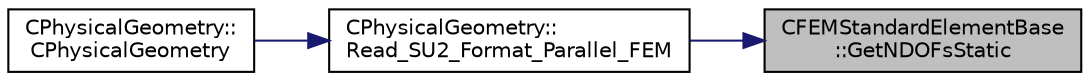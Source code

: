 digraph "CFEMStandardElementBase::GetNDOFsStatic"
{
 // LATEX_PDF_SIZE
  edge [fontname="Helvetica",fontsize="10",labelfontname="Helvetica",labelfontsize="10"];
  node [fontname="Helvetica",fontsize="10",shape=record];
  rankdir="RL";
  Node1 [label="CFEMStandardElementBase\l::GetNDOFsStatic",height=0.2,width=0.4,color="black", fillcolor="grey75", style="filled", fontcolor="black",tooltip="Static function, which makes available the number of DOFs for an element corresponding to the argumen..."];
  Node1 -> Node2 [dir="back",color="midnightblue",fontsize="10",style="solid",fontname="Helvetica"];
  Node2 [label="CPhysicalGeometry::\lRead_SU2_Format_Parallel_FEM",height=0.2,width=0.4,color="black", fillcolor="white", style="filled",URL="$classCPhysicalGeometry.html#a8fb5c62d5c61dd689ea5d51d4f174831",tooltip="Reads for the FEM solver the geometry of the grid and adjust the boundary conditions with the configu..."];
  Node2 -> Node3 [dir="back",color="midnightblue",fontsize="10",style="solid",fontname="Helvetica"];
  Node3 [label="CPhysicalGeometry::\lCPhysicalGeometry",height=0.2,width=0.4,color="black", fillcolor="white", style="filled",URL="$classCPhysicalGeometry.html#a075a737b341a64de5463ddd41096692e",tooltip="Reads the geometry of the grid and adjust the boundary conditions with the configuration file."];
}
